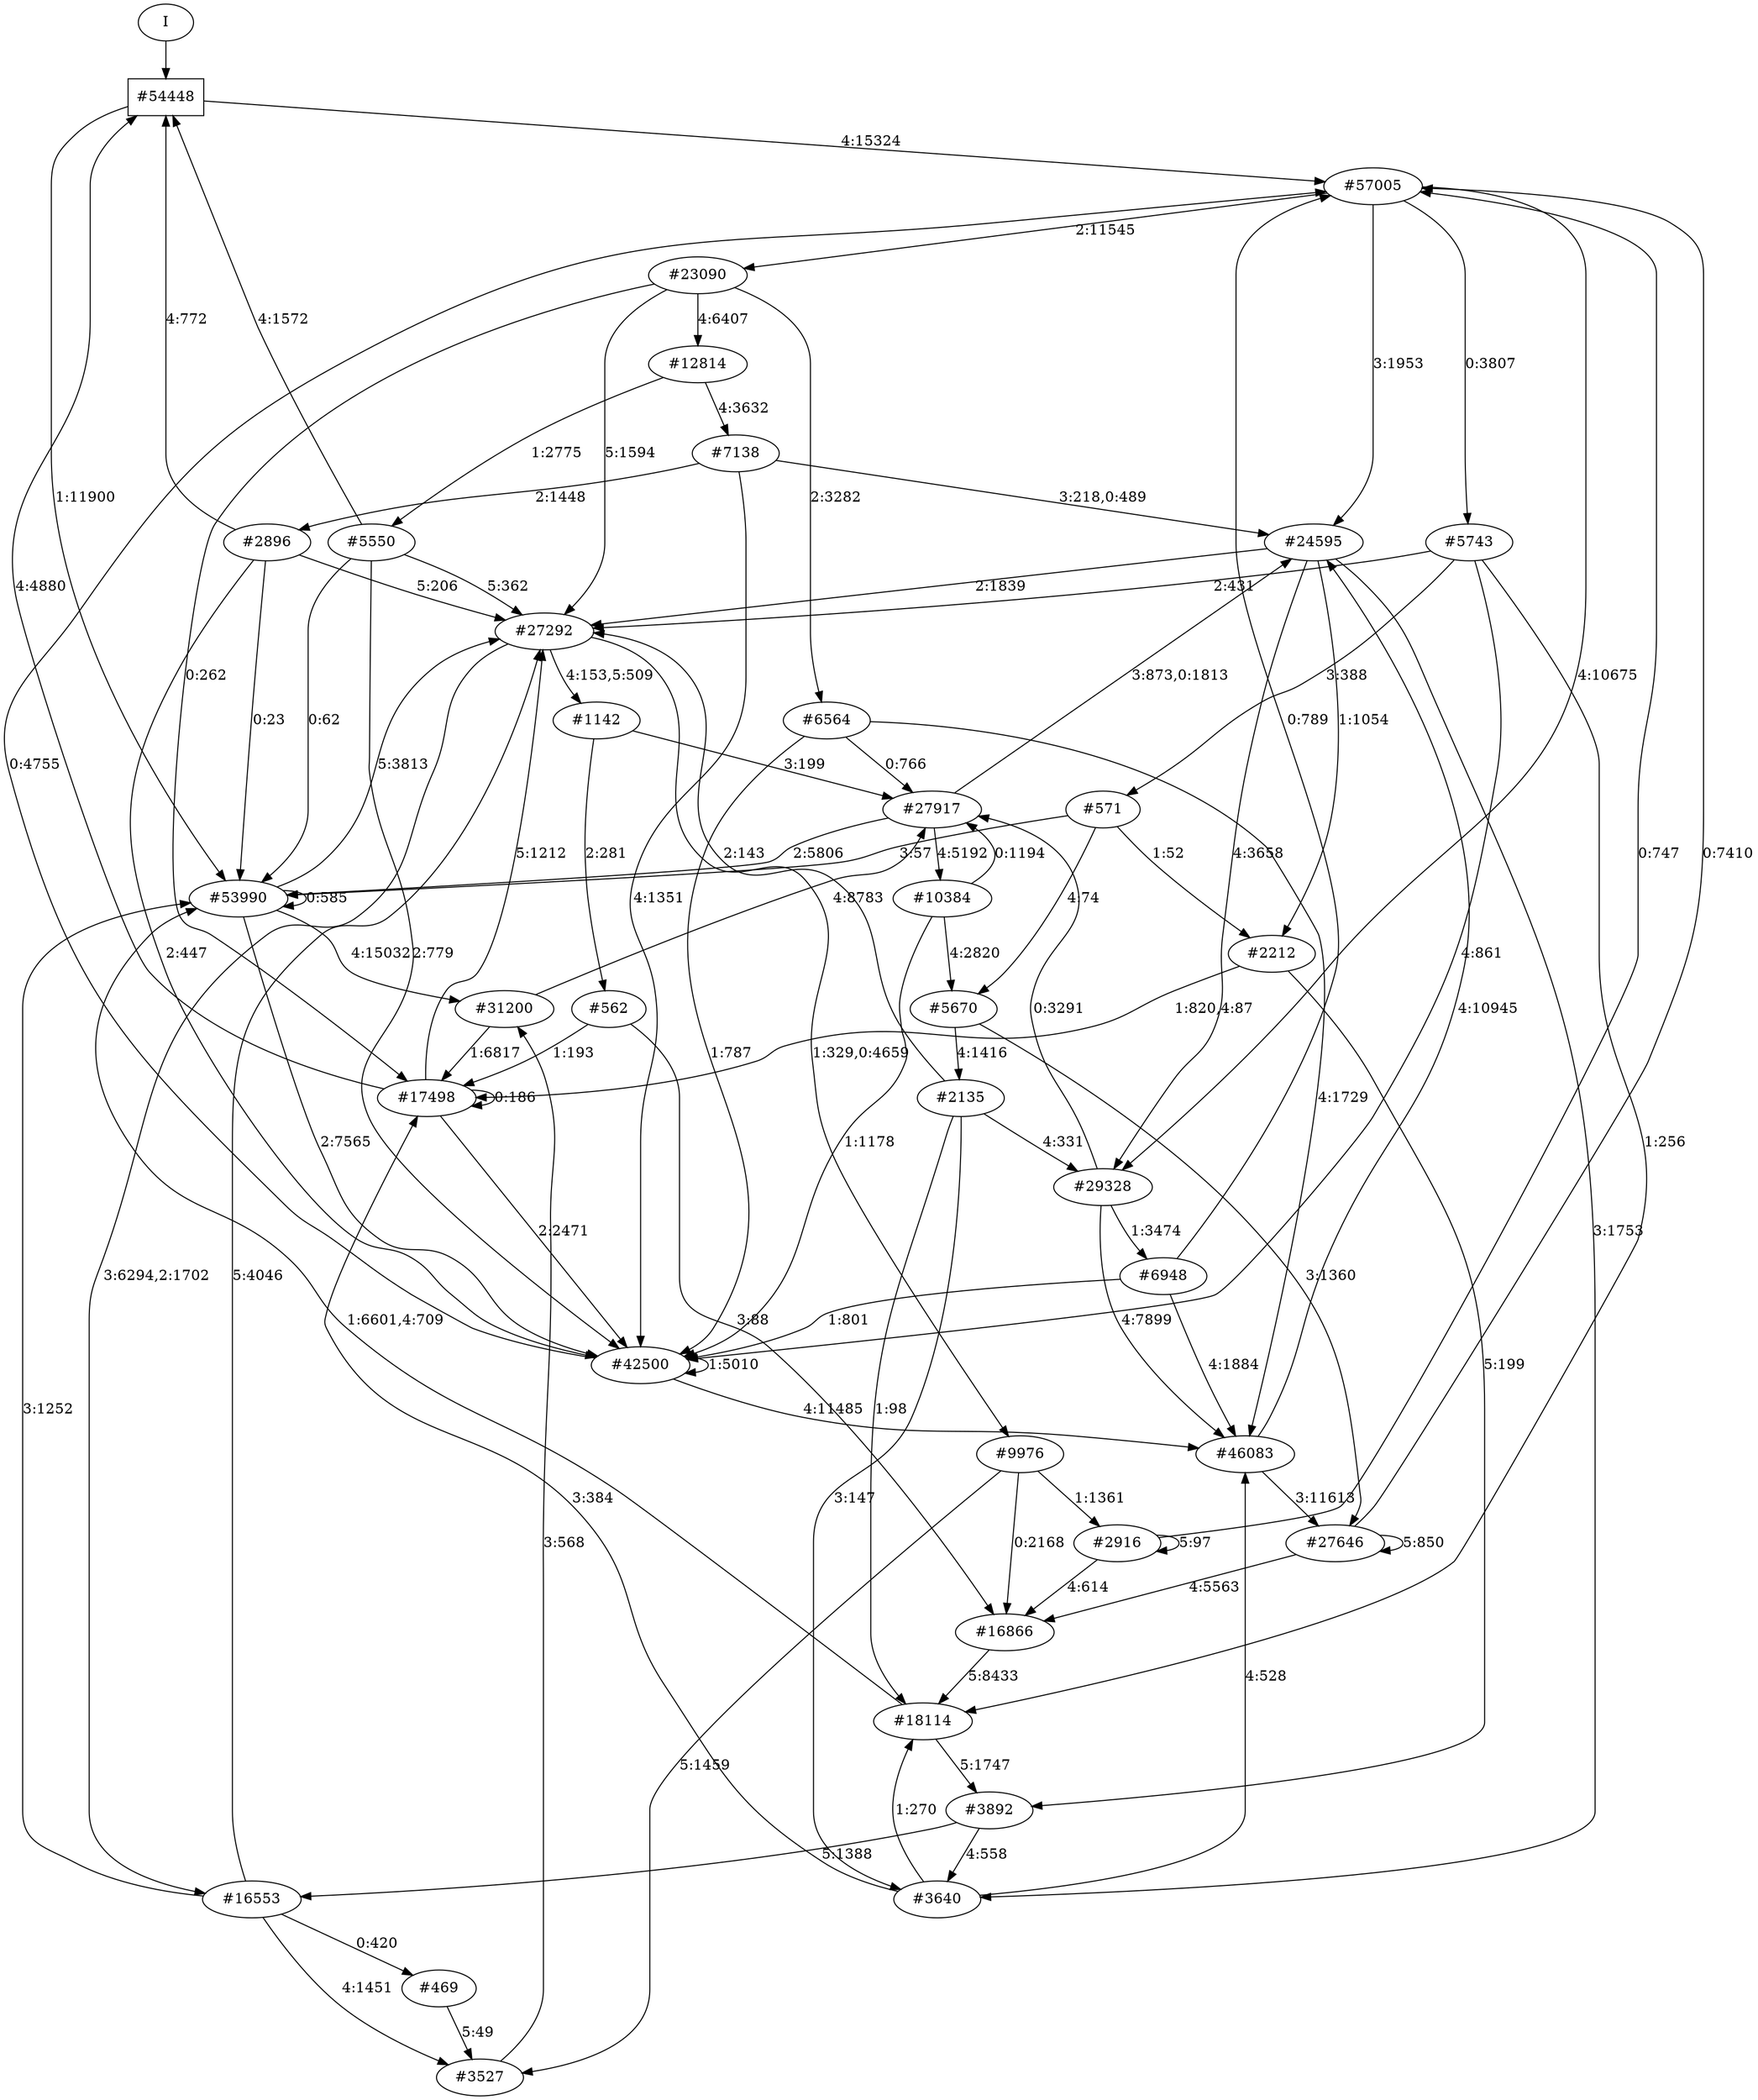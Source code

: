 // produced with flexfringe from git commitd1cf04ada0831d0605a3651971ef9a02091d8823
// dfasat/flexfringe -h=alergia -d=alergia_data -o=experiments/flexfringe_pautomac_study/flexfringe_data/exp6_n10_l0_p0_01dfa -n=10 -l=0 -p=0.01 /Users/nicholasrenninger/Google Drive/Grad School/specification learning/code/DPFA_DTS_product_experiment/dfasatInvestigations/experiments/flexfringe_pautomac_study/flexfringe_data/flexfringe_pautomac_study_train 
digraph DFA {
	0 [label="root" shape=box];
		I -> 0;
	0 [ label="#54448"  ];
		0 -> 21 [label="4:15324"  ];
		0 -> 1 [label="1:11900"  ];
	1 [ label="#53990"  ];
		1 -> 1 [label="0:585"  ];
		1 -> 2 [label="4:15032"  ];
		1 -> 148 [label="2:7565"  ];
		1 -> 488 [label="5:3813"  ];
	2 [ label="#31200"  ];
		2 -> 3 [label="4:8783"  ];
		2 -> 26 [label="1:6817"  ];
	26 [ label="#17498"  ];
		26 -> 0 [label="4:4880"  ];
		26 -> 26 [label="0:186"  ];
		26 -> 148 [label="2:2471"  ];
		26 -> 488 [label="5:1212"  ];
	3 [ label="#27917"  ];
		3 -> 1 [label="2:5806"  ];
		3 -> 4 [label="4:5192"  ];
		3 -> 198 [label="3:873,0:1813"  ];
	4 [ label="#10384"  ];
		4 -> 3 [label="0:1194"  ];
		4 -> 148 [label="1:1178"  ];
		4 -> 460 [label="4:2820"  ];
	460 [ label="#5670"  ];
		460 -> 2647 [label="4:1416"  ];
		460 -> 239 [label="3:1360"  ];
	2647 [ label="#2135"  ];
		2647 -> 196 [label="4:331"  ];
		2647 -> 199 [label="3:147"  ];
		2647 -> 488 [label="2:143"  ];
		2647 -> 715 [label="1:98"  ];
	148 [ label="#42500"  ];
		148 -> 21 [label="0:4755"  ];
		148 -> 148 [label="1:5010"  ];
		148 -> 197 [label="4:11485"  ];
	488 [ label="#27292"  ];
		488 -> 1622 [label="4:153,5:509"  ];
		488 -> 489 [label="1:329,0:4659"  ];
		488 -> 612 [label="3:6294,2:1702"  ];
	612 [ label="#16553"  ];
		612 -> 14368 [label="0:420"  ];
		612 -> 1 [label="3:1252"  ];
		612 -> 488 [label="5:4046"  ];
		612 -> 2180 [label="4:1451"  ];
	14368 [ label="#469"  ];
		14368 -> 2180 [label="5:49"  ];
	489 [ label="#9976"  ];
		489 -> 714 [label="0:2168"  ];
		489 -> 882 [label="1:1361"  ];
		489 -> 2180 [label="5:1459"  ];
	882 [ label="#2916"  ];
		882 -> 21 [label="0:747"  ];
		882 -> 714 [label="4:614"  ];
		882 -> 882 [label="5:97"  ];
	2180 [ label="#3527"  ];
		2180 -> 2 [label="3:568"  ];
	1622 [ label="#1142"  ];
		1622 -> 1623 [label="2:281"  ];
		1622 -> 3 [label="3:199"  ];
	1623 [ label="#562"  ];
		1623 -> 26 [label="1:193"  ];
		1623 -> 714 [label="3:88"  ];
	21 [ label="#57005"  ];
		21 -> 22 [label="2:11545"  ];
		21 -> 53 [label="0:3807"  ];
		21 -> 196 [label="4:10675"  ];
		21 -> 198 [label="3:1953"  ];
	196 [ label="#29328"  ];
		196 -> 3 [label="0:3291"  ];
		196 -> 197 [label="4:7899"  ];
		196 -> 352 [label="1:3474"  ];
	352 [ label="#6948"  ];
		352 -> 21 [label="0:789"  ];
		352 -> 148 [label="1:801"  ];
		352 -> 197 [label="4:1884"  ];
	197 [ label="#46083"  ];
		197 -> 198 [label="4:10945"  ];
		197 -> 239 [label="3:11613"  ];
	198 [ label="#24595"  ];
		198 -> 196 [label="4:3658"  ];
		198 -> 199 [label="3:1753"  ];
		198 -> 488 [label="2:1839"  ];
		198 -> 535 [label="1:1054"  ];
	535 [ label="#2212"  ];
		535 -> 26 [label="1:820,4:87"  ];
		535 -> 716 [label="5:199"  ];
	199 [ label="#3640"  ];
		199 -> 26 [label="3:384"  ];
		199 -> 197 [label="4:528"  ];
		199 -> 715 [label="1:270"  ];
	239 [ label="#27646"  ];
		239 -> 21 [label="0:7410"  ];
		239 -> 239 [label="5:850"  ];
		239 -> 714 [label="4:5563"  ];
	714 [ label="#16866"  ];
		714 -> 715 [label="5:8433"  ];
	715 [ label="#18114"  ];
		715 -> 1 [label="1:6601,4:709"  ];
		715 -> 716 [label="5:1747"  ];
	716 [ label="#3892"  ];
		716 -> 199 [label="4:558"  ];
		716 -> 612 [label="5:1388"  ];
	53 [ label="#5743"  ];
		53 -> 148 [label="4:861"  ];
		53 -> 414 [label="3:388"  ];
		53 -> 488 [label="2:431"  ];
		53 -> 715 [label="1:256"  ];
	414 [ label="#571"  ];
		414 -> 1 [label="3:57"  ];
		414 -> 460 [label="4:74"  ];
		414 -> 535 [label="1:52"  ];
	22 [ label="#23090"  ];
		22 -> 23 [label="2:3282"  ];
		22 -> 26 [label="0:262"  ];
		22 -> 88 [label="4:6407"  ];
		22 -> 488 [label="5:1594"  ];
	88 [ label="#12814"  ];
		88 -> 89 [label="4:3632"  ];
		88 -> 275 [label="1:2775"  ];
	275 [ label="#5550"  ];
		275 -> 0 [label="4:1572"  ];
		275 -> 1 [label="0:62"  ];
		275 -> 148 [label="2:779"  ];
		275 -> 488 [label="5:362"  ];
	89 [ label="#7138"  ];
		89 -> 90 [label="2:1448"  ];
		89 -> 148 [label="4:1351"  ];
		89 -> 198 [label="3:218,0:489"  ];
	90 [ label="#2896"  ];
		90 -> 0 [label="4:772"  ];
		90 -> 1 [label="0:23"  ];
		90 -> 148 [label="2:447"  ];
		90 -> 488 [label="5:206"  ];
	23 [ label="#6564"  ];
		23 -> 3 [label="0:766"  ];
		23 -> 148 [label="1:787"  ];
		23 -> 197 [label="4:1729"  ];
}
